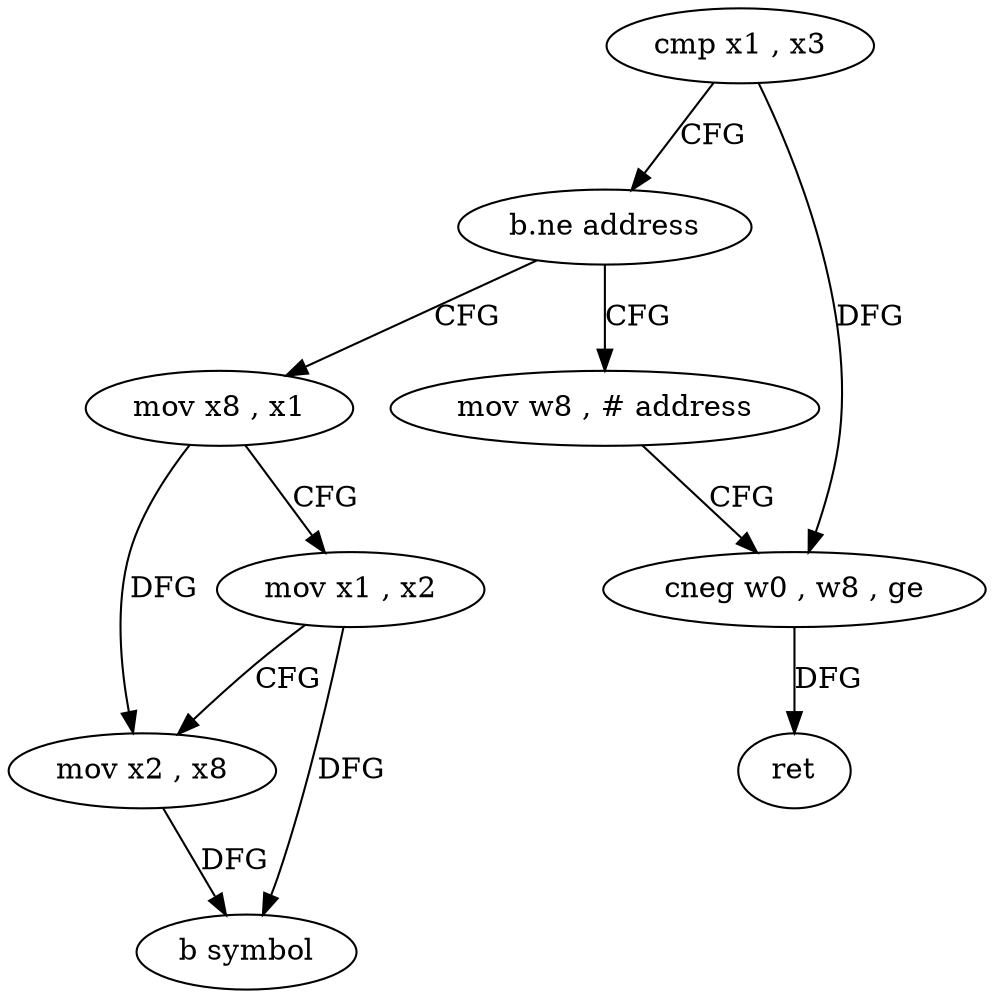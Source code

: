 digraph "func" {
"4224084" [label = "cmp x1 , x3" ]
"4224088" [label = "b.ne address" ]
"4224108" [label = "mov w8 , # address" ]
"4224092" [label = "mov x8 , x1" ]
"4224112" [label = "cneg w0 , w8 , ge" ]
"4224116" [label = "ret" ]
"4224096" [label = "mov x1 , x2" ]
"4224100" [label = "mov x2 , x8" ]
"4224104" [label = "b symbol" ]
"4224084" -> "4224088" [ label = "CFG" ]
"4224084" -> "4224112" [ label = "DFG" ]
"4224088" -> "4224108" [ label = "CFG" ]
"4224088" -> "4224092" [ label = "CFG" ]
"4224108" -> "4224112" [ label = "CFG" ]
"4224092" -> "4224096" [ label = "CFG" ]
"4224092" -> "4224100" [ label = "DFG" ]
"4224112" -> "4224116" [ label = "DFG" ]
"4224096" -> "4224100" [ label = "CFG" ]
"4224096" -> "4224104" [ label = "DFG" ]
"4224100" -> "4224104" [ label = "DFG" ]
}

